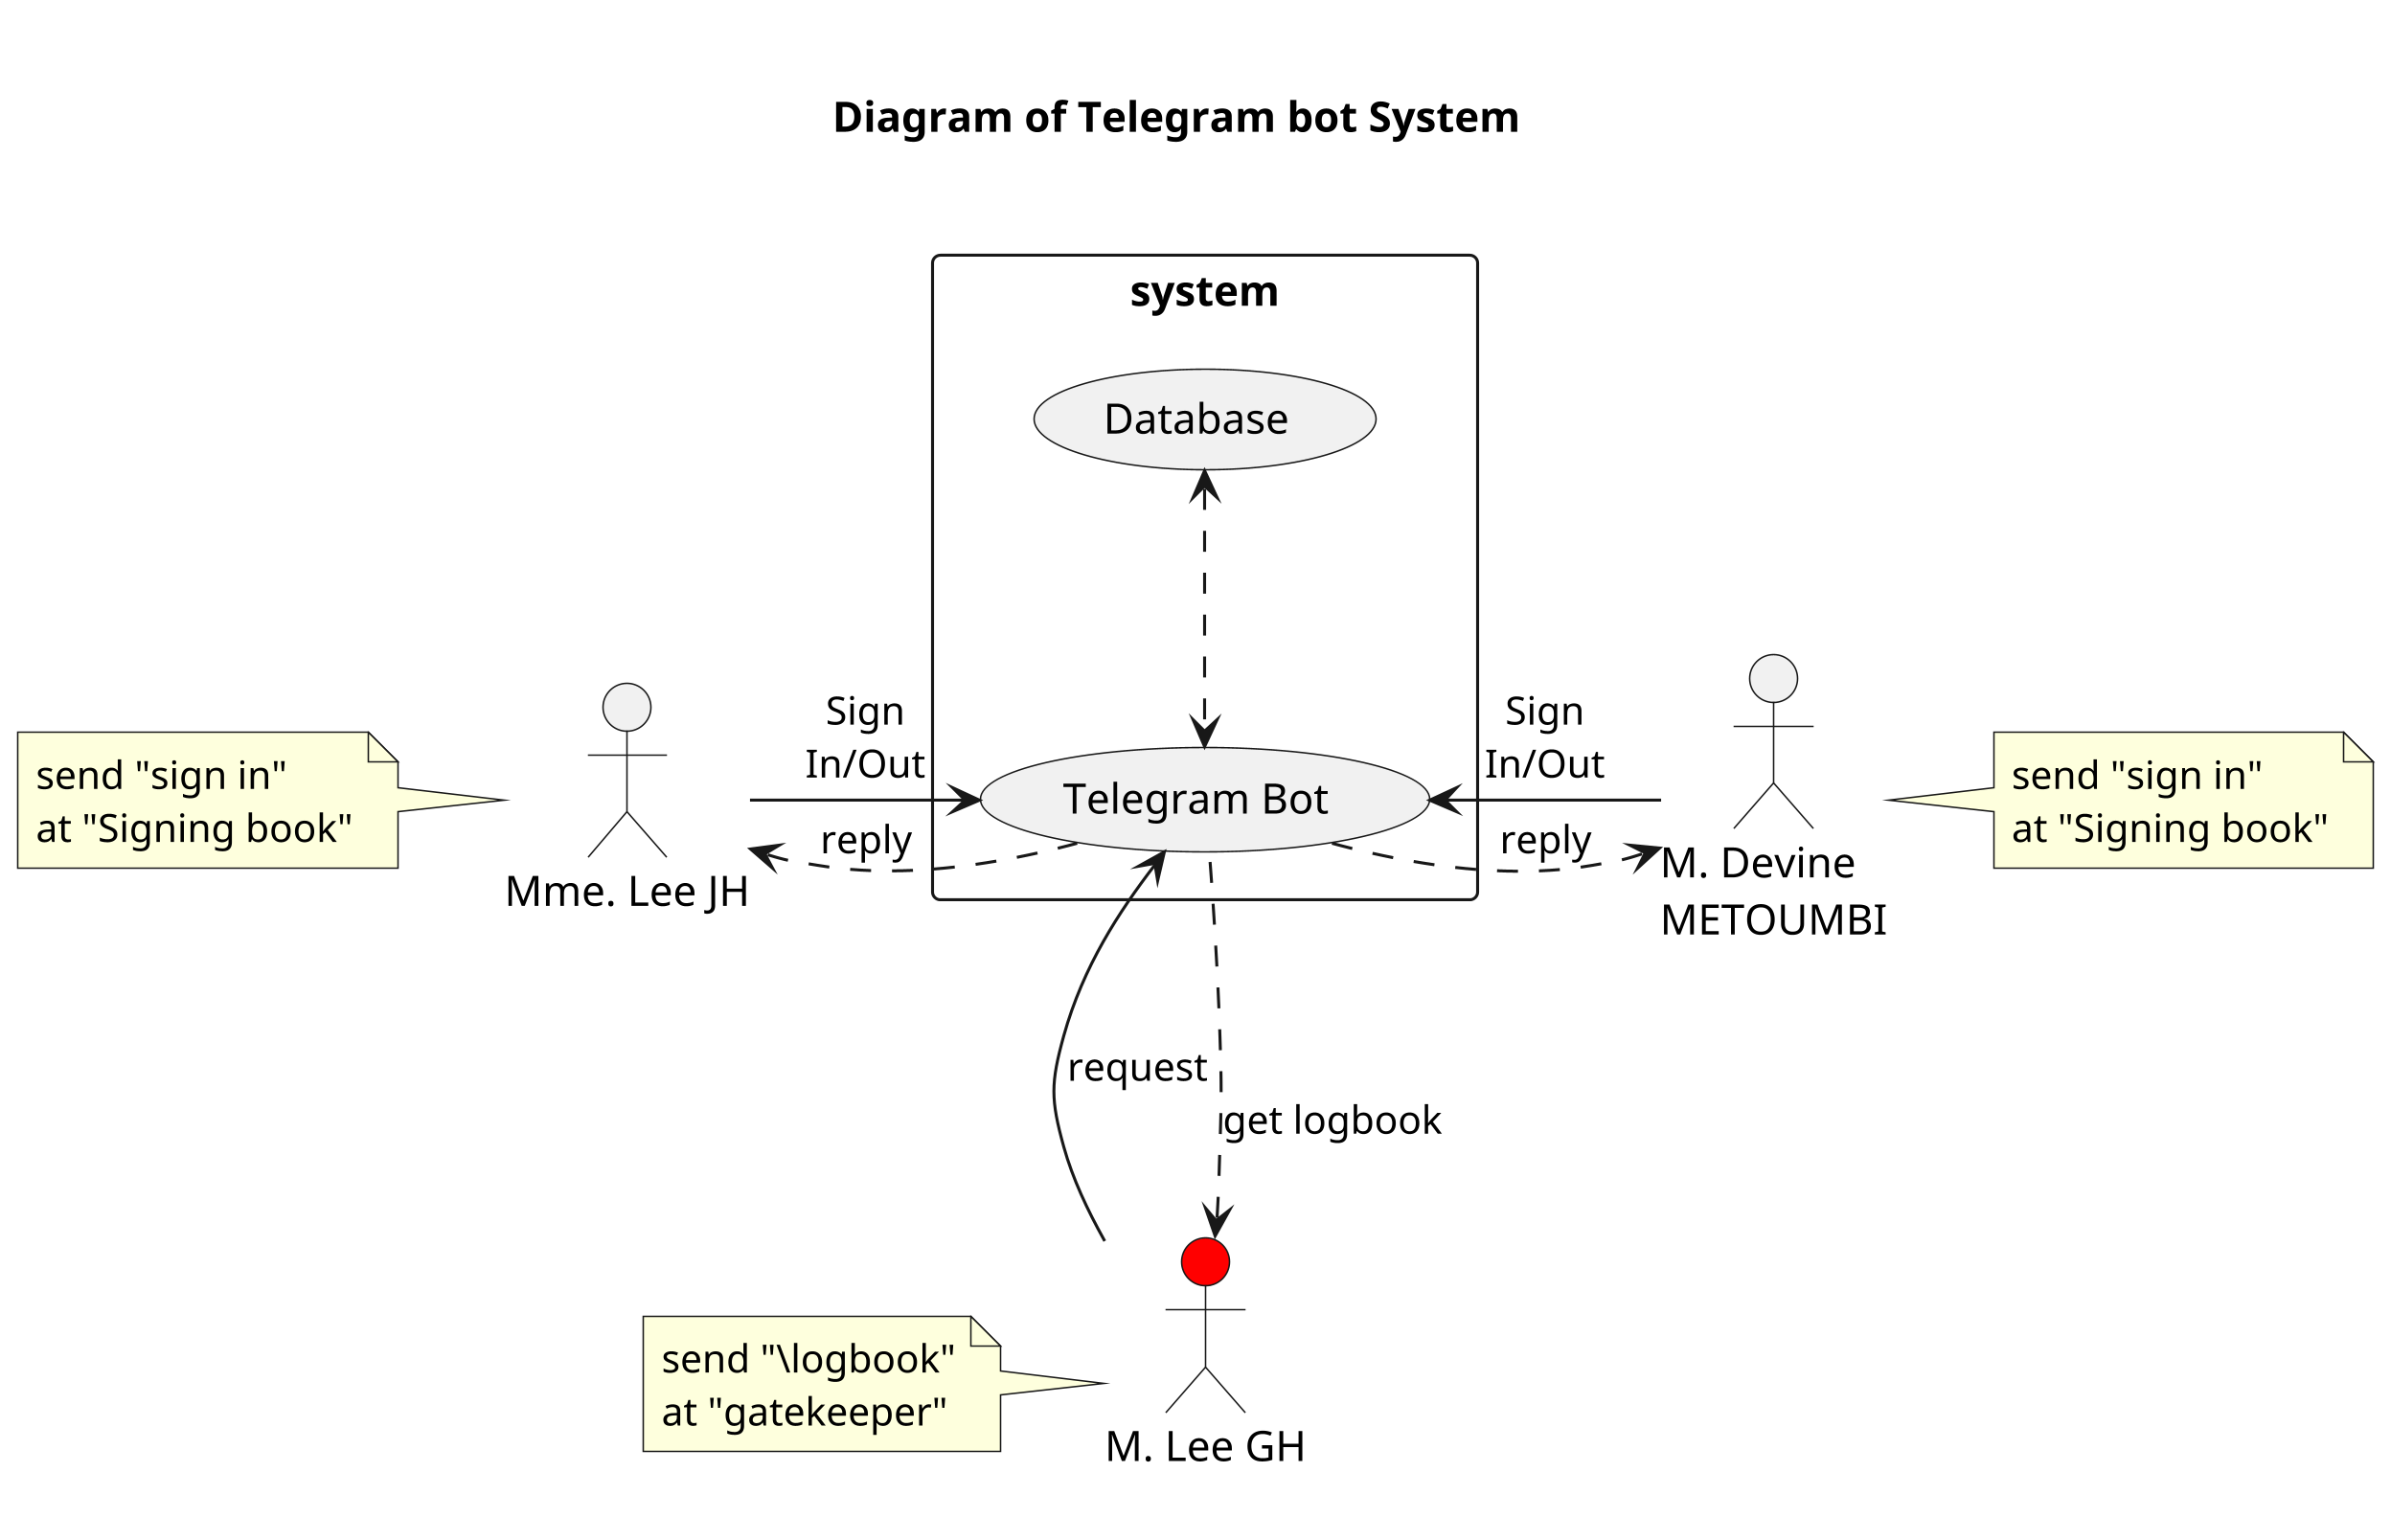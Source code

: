 @startuml
skinparam dpi 300
:M. Lee GH\n: as hong #red
:Mme. Lee JH: as lee
:M. Devine\nMETOUMBI: as devine

title \nDiagram of Telegram bot System\n

rectangle system {

lee <. (Telegram Bot) : reply
lee -> (Telegram Bot) : Sign\nIn/Out
(Telegram Bot) <- devine : Sign\nIn/Out
(Telegram Bot) .> devine : reply
hong -u-> (Telegram Bot) : "request\n"
hong <.d. (Telegram Bot) : "\nget logbook"
(Database) <..> (Telegram Bot)

}

note right of devine
send "sign in"
at "Signing book"
end note

note left of lee
send "sign in"
at "Signing book"
end note

note left of hong
send "\logbook"
at "gatekeeper"
end note

@enduml